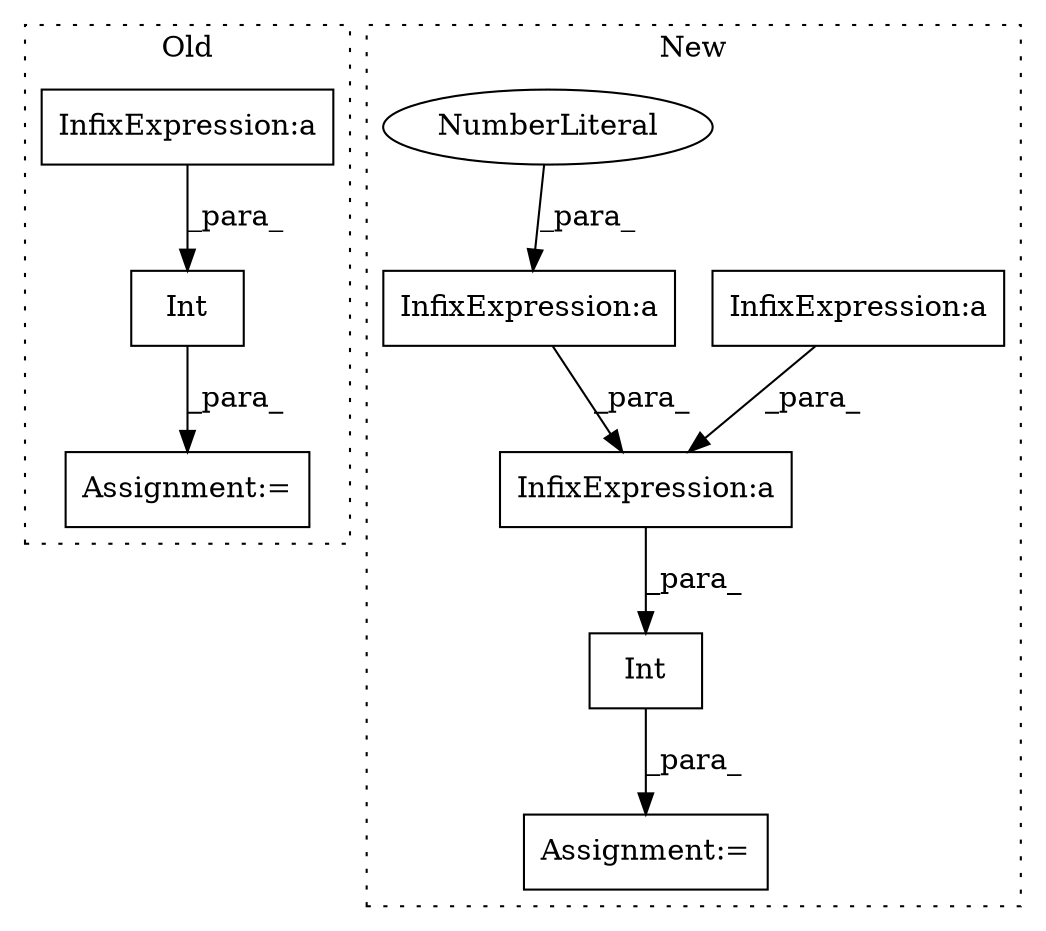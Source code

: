digraph G {
subgraph cluster0 {
1 [label="Int" a="32" s="6412,6455" l="4,1" shape="box"];
3 [label="Assignment:=" a="7" s="6470" l="1" shape="box"];
5 [label="InfixExpression:a" a="27" s="6436" l="3" shape="box"];
label = "Old";
style="dotted";
}
subgraph cluster1 {
2 [label="Int" a="32" s="6479,6533" l="4,1" shape="box"];
4 [label="Assignment:=" a="7" s="6478" l="1" shape="box"];
6 [label="InfixExpression:a" a="27" s="6442" l="3" shape="box"];
7 [label="InfixExpression:a" a="27" s="6510" l="3" shape="box"];
8 [label="InfixExpression:a" a="27" s="6498" l="3" shape="box"];
9 [label="NumberLiteral" a="34" s="6495" l="3" shape="ellipse"];
label = "New";
style="dotted";
}
1 -> 3 [label="_para_"];
2 -> 4 [label="_para_"];
5 -> 1 [label="_para_"];
6 -> 7 [label="_para_"];
7 -> 2 [label="_para_"];
8 -> 7 [label="_para_"];
9 -> 8 [label="_para_"];
}